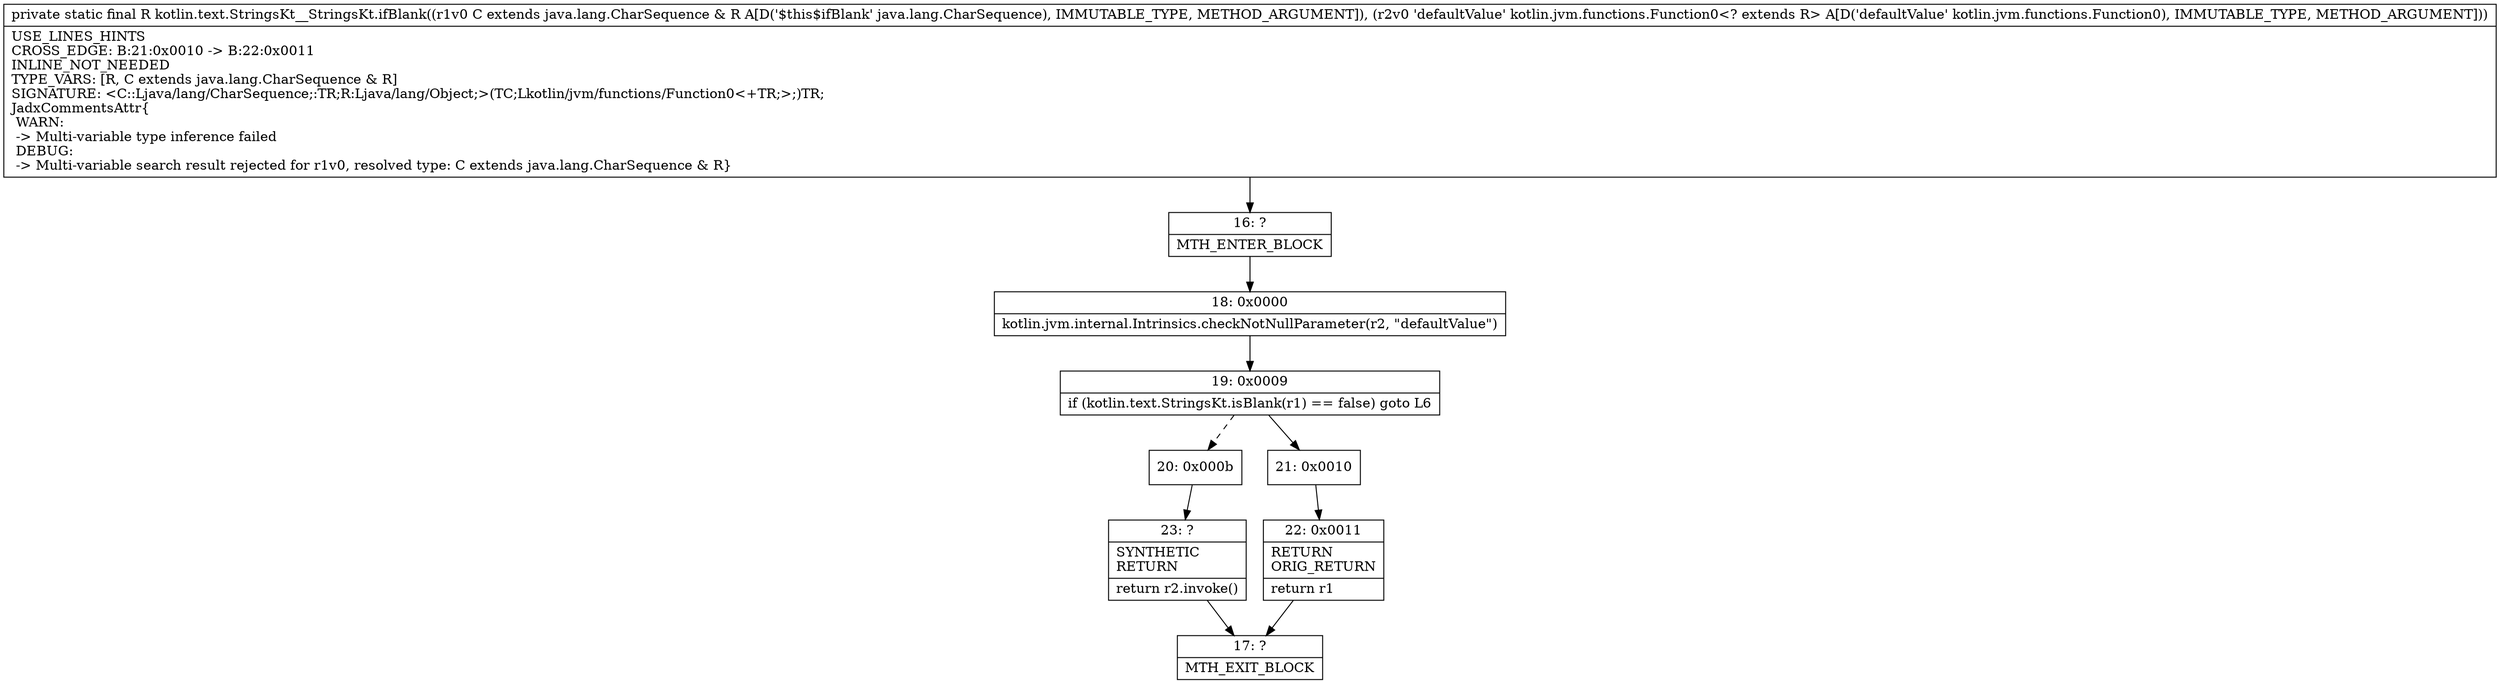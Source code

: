 digraph "CFG forkotlin.text.StringsKt__StringsKt.ifBlank(Ljava\/lang\/CharSequence;Lkotlin\/jvm\/functions\/Function0;)Ljava\/lang\/Object;" {
Node_16 [shape=record,label="{16\:\ ?|MTH_ENTER_BLOCK\l}"];
Node_18 [shape=record,label="{18\:\ 0x0000|kotlin.jvm.internal.Intrinsics.checkNotNullParameter(r2, \"defaultValue\")\l}"];
Node_19 [shape=record,label="{19\:\ 0x0009|if (kotlin.text.StringsKt.isBlank(r1) == false) goto L6\l}"];
Node_20 [shape=record,label="{20\:\ 0x000b}"];
Node_23 [shape=record,label="{23\:\ ?|SYNTHETIC\lRETURN\l|return r2.invoke()\l}"];
Node_17 [shape=record,label="{17\:\ ?|MTH_EXIT_BLOCK\l}"];
Node_21 [shape=record,label="{21\:\ 0x0010}"];
Node_22 [shape=record,label="{22\:\ 0x0011|RETURN\lORIG_RETURN\l|return r1\l}"];
MethodNode[shape=record,label="{private static final R kotlin.text.StringsKt__StringsKt.ifBlank((r1v0 C extends java.lang.CharSequence & R A[D('$this$ifBlank' java.lang.CharSequence), IMMUTABLE_TYPE, METHOD_ARGUMENT]), (r2v0 'defaultValue' kotlin.jvm.functions.Function0\<? extends R\> A[D('defaultValue' kotlin.jvm.functions.Function0), IMMUTABLE_TYPE, METHOD_ARGUMENT]))  | USE_LINES_HINTS\lCROSS_EDGE: B:21:0x0010 \-\> B:22:0x0011\lINLINE_NOT_NEEDED\lTYPE_VARS: [R, C extends java.lang.CharSequence & R]\lSIGNATURE: \<C::Ljava\/lang\/CharSequence;:TR;R:Ljava\/lang\/Object;\>(TC;Lkotlin\/jvm\/functions\/Function0\<+TR;\>;)TR;\lJadxCommentsAttr\{\l WARN: \l \-\> Multi\-variable type inference failed\l DEBUG: \l \-\> Multi\-variable search result rejected for r1v0, resolved type: C extends java.lang.CharSequence & R\}\l}"];
MethodNode -> Node_16;Node_16 -> Node_18;
Node_18 -> Node_19;
Node_19 -> Node_20[style=dashed];
Node_19 -> Node_21;
Node_20 -> Node_23;
Node_23 -> Node_17;
Node_21 -> Node_22;
Node_22 -> Node_17;
}


